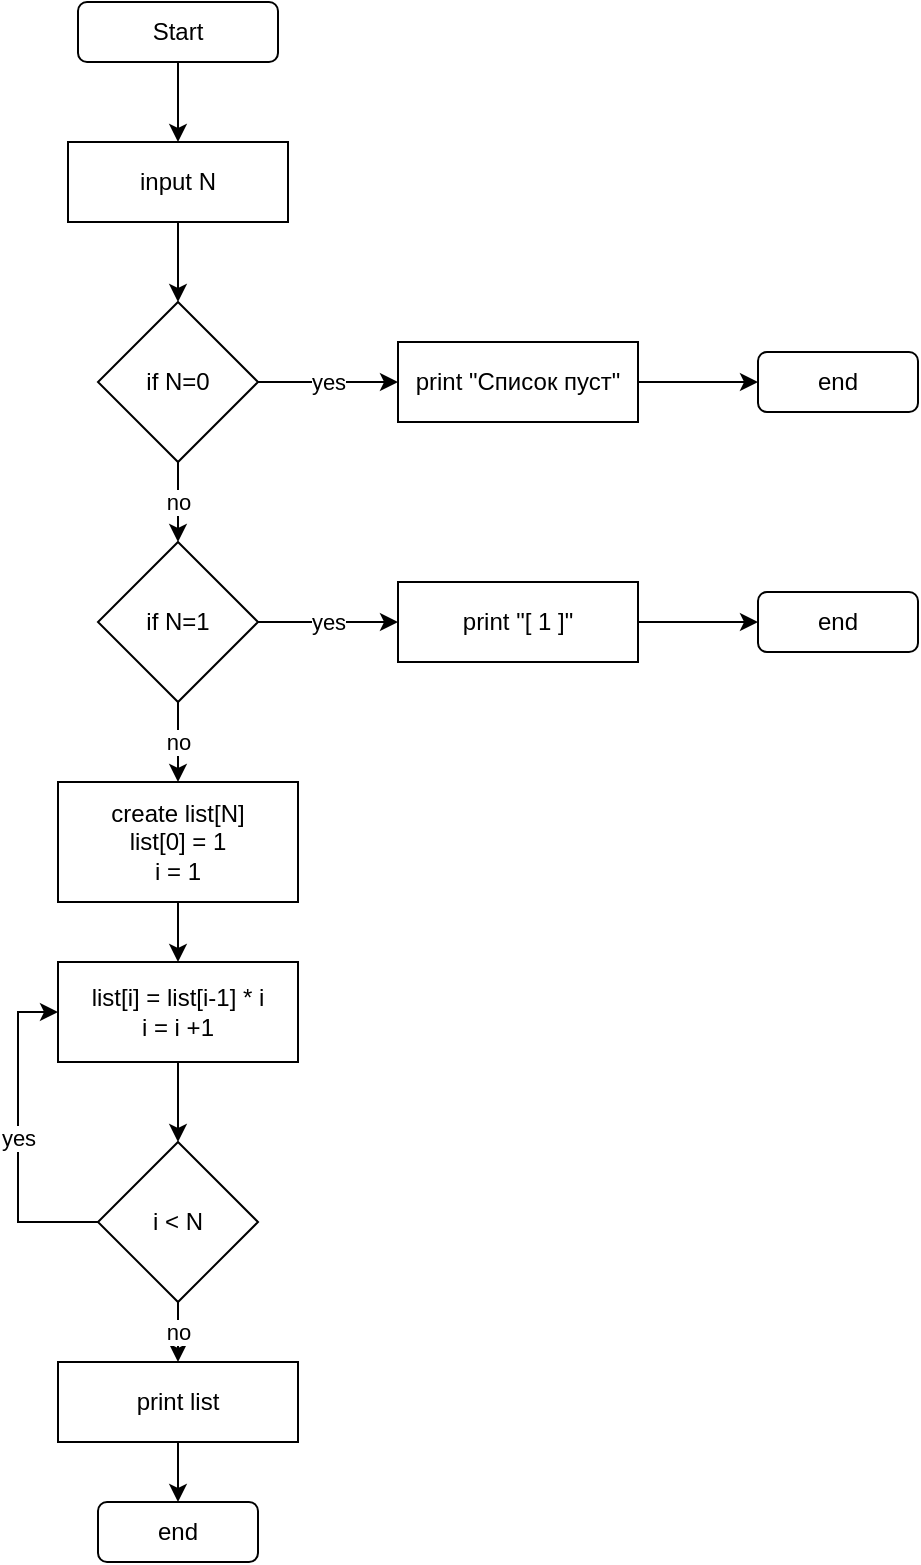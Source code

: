 <mxfile version="16.4.0" type="device"><diagram id="nlK24vjMFnE0xy-Tm7nr" name="Страница 1"><mxGraphModel dx="1102" dy="865" grid="1" gridSize="10" guides="1" tooltips="1" connect="1" arrows="1" fold="1" page="1" pageScale="1" pageWidth="827" pageHeight="1169" math="0" shadow="0"><root><mxCell id="0"/><mxCell id="1" parent="0"/><mxCell id="X_7BmPVk3frAF7Dn17w9-4" style="edgeStyle=orthogonalEdgeStyle;rounded=0;orthogonalLoop=1;jettySize=auto;html=1;exitX=0.5;exitY=1;exitDx=0;exitDy=0;entryX=0.5;entryY=0;entryDx=0;entryDy=0;" edge="1" parent="1" source="X_7BmPVk3frAF7Dn17w9-1" target="X_7BmPVk3frAF7Dn17w9-2"><mxGeometry relative="1" as="geometry"/></mxCell><mxCell id="X_7BmPVk3frAF7Dn17w9-1" value="Start" style="rounded=1;whiteSpace=wrap;html=1;" vertex="1" parent="1"><mxGeometry x="270" y="50" width="100" height="30" as="geometry"/></mxCell><mxCell id="X_7BmPVk3frAF7Dn17w9-10" style="edgeStyle=orthogonalEdgeStyle;rounded=0;orthogonalLoop=1;jettySize=auto;html=1;exitX=0.5;exitY=1;exitDx=0;exitDy=0;entryX=0.5;entryY=0;entryDx=0;entryDy=0;" edge="1" parent="1" source="X_7BmPVk3frAF7Dn17w9-2" target="X_7BmPVk3frAF7Dn17w9-5"><mxGeometry relative="1" as="geometry"/></mxCell><mxCell id="X_7BmPVk3frAF7Dn17w9-2" value="input N" style="rounded=0;whiteSpace=wrap;html=1;" vertex="1" parent="1"><mxGeometry x="265" y="120" width="110" height="40" as="geometry"/></mxCell><mxCell id="X_7BmPVk3frAF7Dn17w9-8" value="yes" style="edgeStyle=orthogonalEdgeStyle;rounded=0;orthogonalLoop=1;jettySize=auto;html=1;exitX=1;exitY=0.5;exitDx=0;exitDy=0;entryX=0;entryY=0.5;entryDx=0;entryDy=0;" edge="1" parent="1" source="X_7BmPVk3frAF7Dn17w9-5" target="X_7BmPVk3frAF7Dn17w9-6"><mxGeometry relative="1" as="geometry"/></mxCell><mxCell id="X_7BmPVk3frAF7Dn17w9-15" value="no" style="edgeStyle=orthogonalEdgeStyle;rounded=0;orthogonalLoop=1;jettySize=auto;html=1;exitX=0.5;exitY=1;exitDx=0;exitDy=0;entryX=0.5;entryY=0;entryDx=0;entryDy=0;" edge="1" parent="1" source="X_7BmPVk3frAF7Dn17w9-5" target="X_7BmPVk3frAF7Dn17w9-13"><mxGeometry relative="1" as="geometry"/></mxCell><mxCell id="X_7BmPVk3frAF7Dn17w9-5" value="if N=0" style="rhombus;whiteSpace=wrap;html=1;" vertex="1" parent="1"><mxGeometry x="280" y="200" width="80" height="80" as="geometry"/></mxCell><mxCell id="X_7BmPVk3frAF7Dn17w9-9" style="edgeStyle=orthogonalEdgeStyle;rounded=0;orthogonalLoop=1;jettySize=auto;html=1;exitX=1;exitY=0.5;exitDx=0;exitDy=0;entryX=0;entryY=0.5;entryDx=0;entryDy=0;" edge="1" parent="1" source="X_7BmPVk3frAF7Dn17w9-6" target="X_7BmPVk3frAF7Dn17w9-7"><mxGeometry relative="1" as="geometry"/></mxCell><mxCell id="X_7BmPVk3frAF7Dn17w9-6" value="print &quot;Список пуст&quot;" style="rounded=0;whiteSpace=wrap;html=1;" vertex="1" parent="1"><mxGeometry x="430" y="220" width="120" height="40" as="geometry"/></mxCell><mxCell id="X_7BmPVk3frAF7Dn17w9-7" value="end" style="rounded=1;whiteSpace=wrap;html=1;" vertex="1" parent="1"><mxGeometry x="610" y="225" width="80" height="30" as="geometry"/></mxCell><mxCell id="X_7BmPVk3frAF7Dn17w9-16" value="yes" style="edgeStyle=orthogonalEdgeStyle;rounded=0;orthogonalLoop=1;jettySize=auto;html=1;exitX=1;exitY=0.5;exitDx=0;exitDy=0;" edge="1" parent="1" source="X_7BmPVk3frAF7Dn17w9-13" target="X_7BmPVk3frAF7Dn17w9-14"><mxGeometry relative="1" as="geometry"/></mxCell><mxCell id="X_7BmPVk3frAF7Dn17w9-20" value="no" style="edgeStyle=orthogonalEdgeStyle;rounded=0;orthogonalLoop=1;jettySize=auto;html=1;exitX=0.5;exitY=1;exitDx=0;exitDy=0;entryX=0.5;entryY=0;entryDx=0;entryDy=0;" edge="1" parent="1" source="X_7BmPVk3frAF7Dn17w9-13" target="X_7BmPVk3frAF7Dn17w9-19"><mxGeometry relative="1" as="geometry"/></mxCell><mxCell id="X_7BmPVk3frAF7Dn17w9-13" value="if N=1" style="rhombus;whiteSpace=wrap;html=1;" vertex="1" parent="1"><mxGeometry x="280" y="320" width="80" height="80" as="geometry"/></mxCell><mxCell id="X_7BmPVk3frAF7Dn17w9-18" style="edgeStyle=orthogonalEdgeStyle;rounded=0;orthogonalLoop=1;jettySize=auto;html=1;exitX=1;exitY=0.5;exitDx=0;exitDy=0;entryX=0;entryY=0.5;entryDx=0;entryDy=0;" edge="1" parent="1" source="X_7BmPVk3frAF7Dn17w9-14" target="X_7BmPVk3frAF7Dn17w9-17"><mxGeometry relative="1" as="geometry"/></mxCell><mxCell id="X_7BmPVk3frAF7Dn17w9-14" value="print &quot;[ 1 ]&quot;" style="rounded=0;whiteSpace=wrap;html=1;" vertex="1" parent="1"><mxGeometry x="430" y="340" width="120" height="40" as="geometry"/></mxCell><mxCell id="X_7BmPVk3frAF7Dn17w9-17" value="end" style="rounded=1;whiteSpace=wrap;html=1;" vertex="1" parent="1"><mxGeometry x="610" y="345" width="80" height="30" as="geometry"/></mxCell><mxCell id="X_7BmPVk3frAF7Dn17w9-26" style="edgeStyle=orthogonalEdgeStyle;rounded=0;orthogonalLoop=1;jettySize=auto;html=1;exitX=0.5;exitY=1;exitDx=0;exitDy=0;entryX=0.5;entryY=0;entryDx=0;entryDy=0;" edge="1" parent="1" source="X_7BmPVk3frAF7Dn17w9-19" target="X_7BmPVk3frAF7Dn17w9-21"><mxGeometry relative="1" as="geometry"/></mxCell><mxCell id="X_7BmPVk3frAF7Dn17w9-19" value="create list[N]&lt;br&gt;list[0] = 1&lt;br&gt;i = 1" style="rounded=0;whiteSpace=wrap;html=1;" vertex="1" parent="1"><mxGeometry x="260" y="440" width="120" height="60" as="geometry"/></mxCell><mxCell id="X_7BmPVk3frAF7Dn17w9-28" style="edgeStyle=orthogonalEdgeStyle;rounded=0;orthogonalLoop=1;jettySize=auto;html=1;exitX=0.5;exitY=1;exitDx=0;exitDy=0;entryX=0.5;entryY=0;entryDx=0;entryDy=0;" edge="1" parent="1" source="X_7BmPVk3frAF7Dn17w9-21" target="X_7BmPVk3frAF7Dn17w9-27"><mxGeometry relative="1" as="geometry"/></mxCell><mxCell id="X_7BmPVk3frAF7Dn17w9-21" value="list[i] = list[i-1] * i&lt;br&gt;i = i +1" style="rounded=0;whiteSpace=wrap;html=1;" vertex="1" parent="1"><mxGeometry x="260" y="530" width="120" height="50" as="geometry"/></mxCell><mxCell id="X_7BmPVk3frAF7Dn17w9-29" value="yes" style="edgeStyle=orthogonalEdgeStyle;rounded=0;orthogonalLoop=1;jettySize=auto;html=1;exitX=0;exitY=0.5;exitDx=0;exitDy=0;entryX=0;entryY=0.5;entryDx=0;entryDy=0;" edge="1" parent="1" source="X_7BmPVk3frAF7Dn17w9-27" target="X_7BmPVk3frAF7Dn17w9-21"><mxGeometry relative="1" as="geometry"/></mxCell><mxCell id="X_7BmPVk3frAF7Dn17w9-32" value="no" style="edgeStyle=orthogonalEdgeStyle;rounded=0;orthogonalLoop=1;jettySize=auto;html=1;exitX=0.5;exitY=1;exitDx=0;exitDy=0;entryX=0.5;entryY=0;entryDx=0;entryDy=0;" edge="1" parent="1" source="X_7BmPVk3frAF7Dn17w9-27" target="X_7BmPVk3frAF7Dn17w9-31"><mxGeometry relative="1" as="geometry"/></mxCell><mxCell id="X_7BmPVk3frAF7Dn17w9-27" value="i &amp;lt; N" style="rhombus;whiteSpace=wrap;html=1;" vertex="1" parent="1"><mxGeometry x="280" y="620" width="80" height="80" as="geometry"/></mxCell><mxCell id="X_7BmPVk3frAF7Dn17w9-34" style="edgeStyle=orthogonalEdgeStyle;rounded=0;orthogonalLoop=1;jettySize=auto;html=1;exitX=0.5;exitY=1;exitDx=0;exitDy=0;entryX=0.5;entryY=0;entryDx=0;entryDy=0;" edge="1" parent="1" source="X_7BmPVk3frAF7Dn17w9-31" target="X_7BmPVk3frAF7Dn17w9-33"><mxGeometry relative="1" as="geometry"/></mxCell><mxCell id="X_7BmPVk3frAF7Dn17w9-31" value="print list" style="rounded=0;whiteSpace=wrap;html=1;" vertex="1" parent="1"><mxGeometry x="260" y="730" width="120" height="40" as="geometry"/></mxCell><mxCell id="X_7BmPVk3frAF7Dn17w9-33" value="end" style="rounded=1;whiteSpace=wrap;html=1;" vertex="1" parent="1"><mxGeometry x="280" y="800" width="80" height="30" as="geometry"/></mxCell></root></mxGraphModel></diagram></mxfile>
